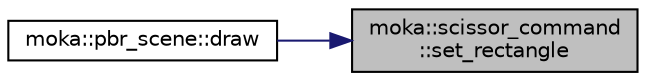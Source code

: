 digraph "moka::scissor_command::set_rectangle"
{
 // LATEX_PDF_SIZE
  edge [fontname="Helvetica",fontsize="10",labelfontname="Helvetica",labelfontsize="10"];
  node [fontname="Helvetica",fontsize="10",shape=record];
  rankdir="RL";
  Node5 [label="moka::scissor_command\l::set_rectangle",height=0.2,width=0.4,color="black", fillcolor="grey75", style="filled", fontcolor="black",tooltip="Set the rectangle of the scissor box in window coordinates."];
  Node5 -> Node6 [dir="back",color="midnightblue",fontsize="10",style="solid",fontname="Helvetica"];
  Node6 [label="moka::pbr_scene::draw",height=0.2,width=0.4,color="black", fillcolor="white", style="filled",URL="$classmoka_1_1pbr__scene.html#a520722e6fd897bd9d35cd5c1b6eb14b6",tooltip="Draw the scene."];
}
